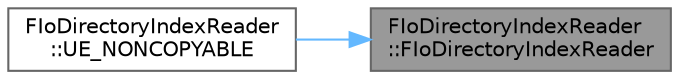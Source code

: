 digraph "FIoDirectoryIndexReader::FIoDirectoryIndexReader"
{
 // INTERACTIVE_SVG=YES
 // LATEX_PDF_SIZE
  bgcolor="transparent";
  edge [fontname=Helvetica,fontsize=10,labelfontname=Helvetica,labelfontsize=10];
  node [fontname=Helvetica,fontsize=10,shape=box,height=0.2,width=0.4];
  rankdir="RL";
  Node1 [id="Node000001",label="FIoDirectoryIndexReader\l::FIoDirectoryIndexReader",height=0.2,width=0.4,color="gray40", fillcolor="grey60", style="filled", fontcolor="black",tooltip=" "];
  Node1 -> Node2 [id="edge1_Node000001_Node000002",dir="back",color="steelblue1",style="solid",tooltip=" "];
  Node2 [id="Node000002",label="FIoDirectoryIndexReader\l::UE_NONCOPYABLE",height=0.2,width=0.4,color="grey40", fillcolor="white", style="filled",URL="$d2/da1/classFIoDirectoryIndexReader.html#a6283f0c9047c2aa8ddcb106394507d01",tooltip=" "];
}
